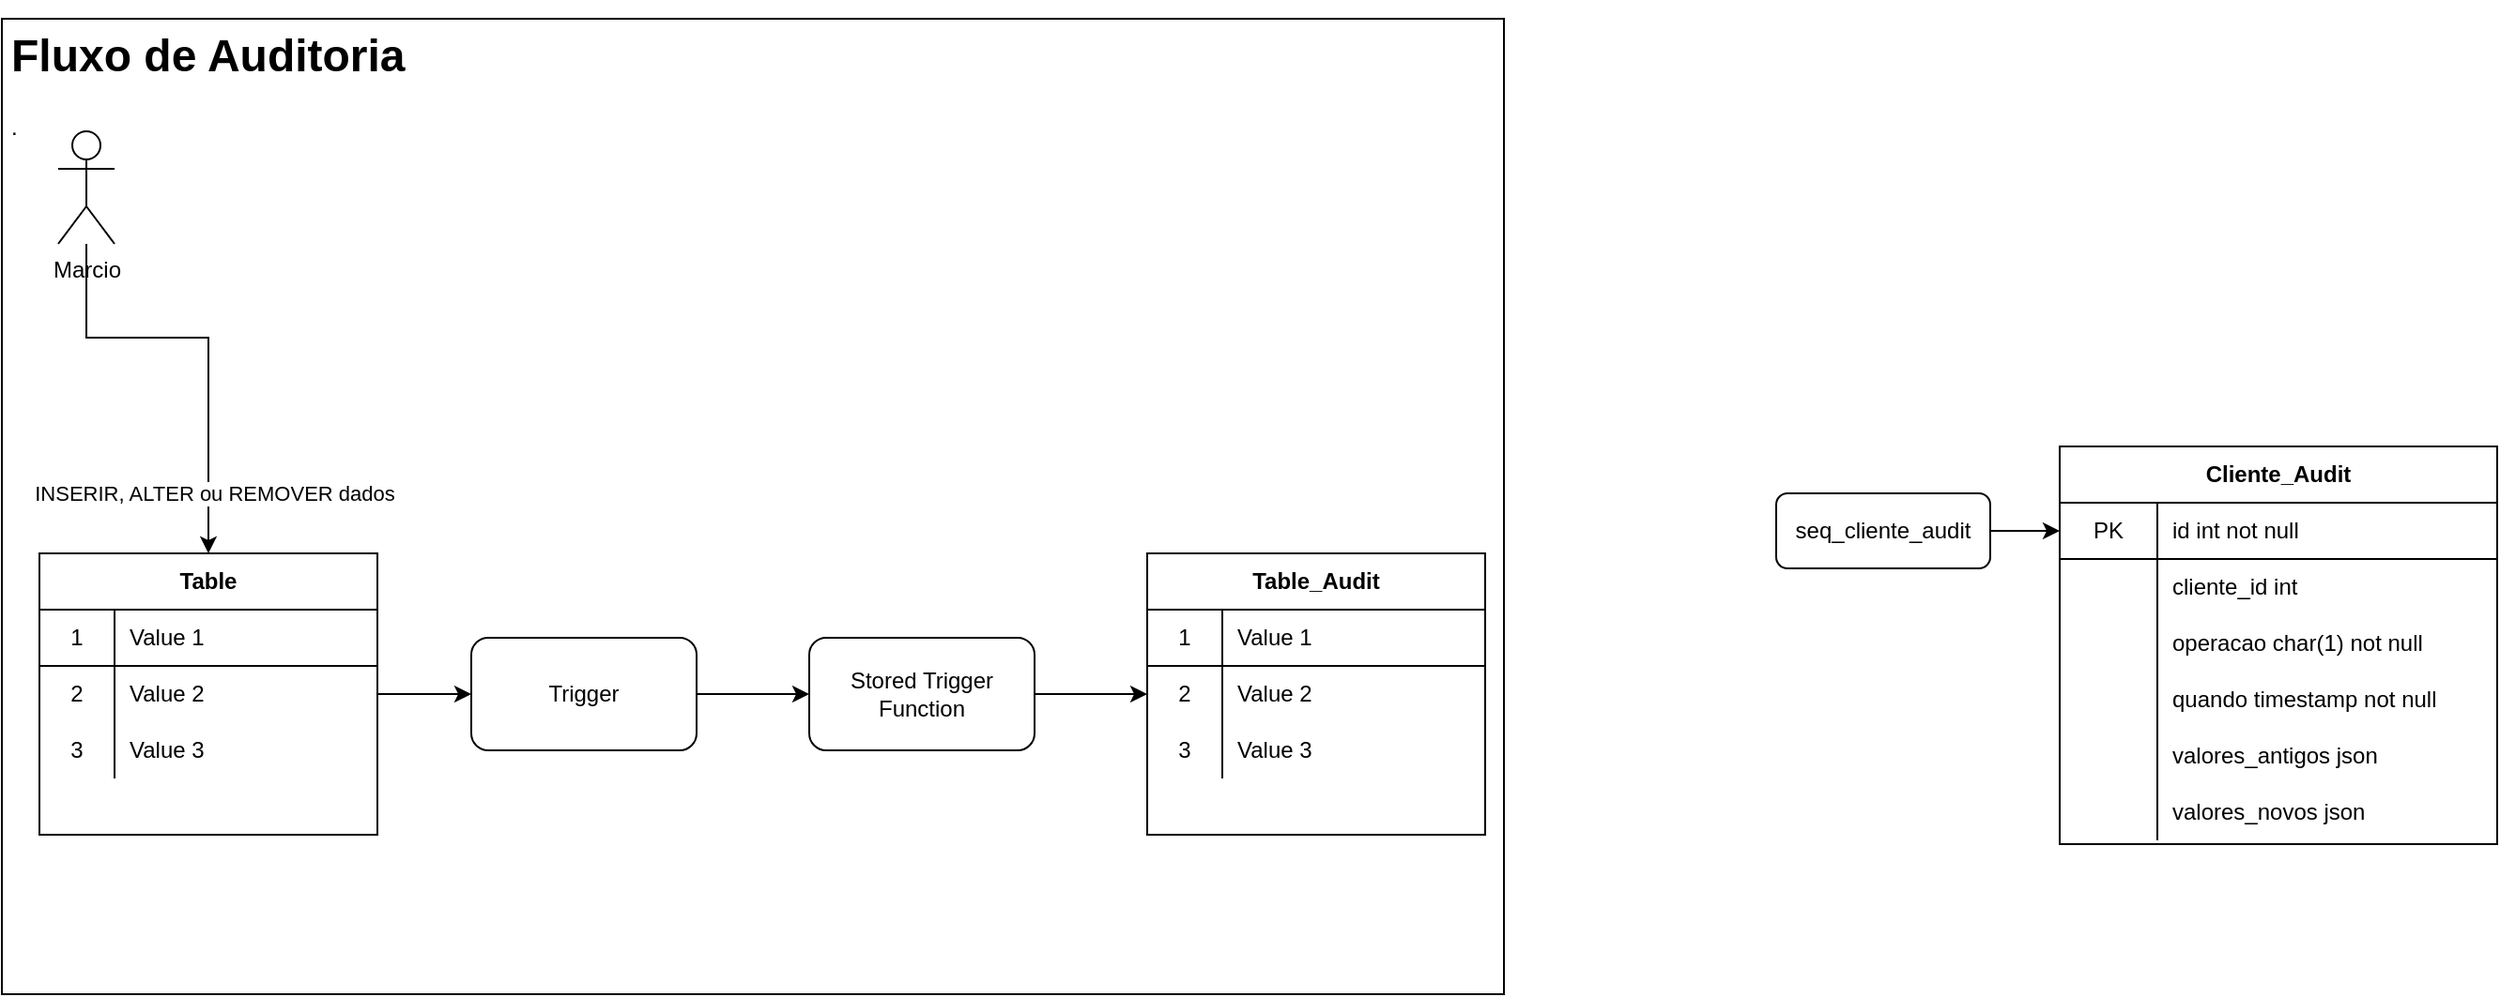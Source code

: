 <mxfile version="13.7.9" type="embed"><diagram id="MXszyEKiuuCdUrT-Yzak" name="Page-1"><mxGraphModel dx="526" dy="292" grid="0" gridSize="10" guides="1" tooltips="1" connect="1" arrows="1" fold="1" page="0" pageScale="1" pageWidth="827" pageHeight="1169" math="0" shadow="0"><root><mxCell id="0"/><mxCell id="1" parent="0"/><mxCell id="41" value="&lt;h1&gt;Fluxo de Auditoria&lt;/h1&gt;&lt;p&gt;.&lt;/p&gt;" style="text;html=1;fillColor=none;spacing=5;spacingTop=-20;whiteSpace=wrap;overflow=hidden;rounded=0;strokeColor=#000000;" vertex="1" parent="1"><mxGeometry x="20" y="20" width="800" height="520" as="geometry"/></mxCell><mxCell id="39" style="edgeStyle=orthogonalEdgeStyle;rounded=0;orthogonalLoop=1;jettySize=auto;html=1;entryX=0;entryY=0.5;entryDx=0;entryDy=0;" edge="1" parent="1" source="22" target="33"><mxGeometry relative="1" as="geometry"/></mxCell><mxCell id="22" value="Trigger" style="rounded=1;whiteSpace=wrap;html=1;" vertex="1" parent="1"><mxGeometry x="270" y="350" width="120" height="60" as="geometry"/></mxCell><mxCell id="40" style="edgeStyle=orthogonalEdgeStyle;rounded=0;orthogonalLoop=1;jettySize=auto;html=1;entryX=0;entryY=0.5;entryDx=0;entryDy=0;" edge="1" parent="1" source="33" target="16"><mxGeometry relative="1" as="geometry"/></mxCell><mxCell id="33" value="Stored Trigger Function" style="rounded=1;whiteSpace=wrap;html=1;" vertex="1" parent="1"><mxGeometry x="450" y="350" width="120" height="60" as="geometry"/></mxCell><mxCell id="35" style="edgeStyle=orthogonalEdgeStyle;rounded=0;orthogonalLoop=1;jettySize=auto;html=1;entryX=0.5;entryY=0;entryDx=0;entryDy=0;" edge="1" parent="1" source="34" target="2"><mxGeometry relative="1" as="geometry"><Array as="points"><mxPoint x="65" y="190"/><mxPoint x="130" y="190"/></Array></mxGeometry></mxCell><mxCell id="37" value="INSERIR, ALTER ou REMOVER dados" style="edgeLabel;html=1;align=center;verticalAlign=middle;resizable=0;points=[];" vertex="1" connectable="0" parent="35"><mxGeometry x="0.147" y="3" relative="1" as="geometry"><mxPoint y="66" as="offset"/></mxGeometry></mxCell><mxCell id="34" value="Marcio" style="shape=umlActor;verticalLabelPosition=bottom;verticalAlign=top;html=1;outlineConnect=0;" vertex="1" parent="1"><mxGeometry x="50" y="80" width="30" height="60" as="geometry"/></mxCell><mxCell id="2" value="Table" style="shape=table;html=1;whiteSpace=wrap;startSize=30;container=1;collapsible=0;childLayout=tableLayout;fixedRows=1;rowLines=0;fontStyle=1;align=center;" vertex="1" parent="1"><mxGeometry x="40" y="305" width="180" height="150" as="geometry"/></mxCell><mxCell id="3" value="" style="shape=partialRectangle;html=1;whiteSpace=wrap;collapsible=0;dropTarget=0;pointerEvents=0;fillColor=none;top=0;left=0;bottom=1;right=0;points=[[0,0.5],[1,0.5]];portConstraint=eastwest;" vertex="1" parent="2"><mxGeometry y="30" width="180" height="30" as="geometry"/></mxCell><mxCell id="4" value="1" style="shape=partialRectangle;html=1;whiteSpace=wrap;connectable=0;fillColor=none;top=0;left=0;bottom=0;right=0;overflow=hidden;" vertex="1" parent="3"><mxGeometry width="40" height="30" as="geometry"/></mxCell><mxCell id="5" value="Value 1" style="shape=partialRectangle;html=1;whiteSpace=wrap;connectable=0;fillColor=none;top=0;left=0;bottom=0;right=0;align=left;spacingLeft=6;overflow=hidden;" vertex="1" parent="3"><mxGeometry x="40" width="140" height="30" as="geometry"/></mxCell><mxCell id="6" value="" style="shape=partialRectangle;html=1;whiteSpace=wrap;collapsible=0;dropTarget=0;pointerEvents=0;fillColor=none;top=0;left=0;bottom=0;right=0;points=[[0,0.5],[1,0.5]];portConstraint=eastwest;" vertex="1" parent="2"><mxGeometry y="60" width="180" height="30" as="geometry"/></mxCell><mxCell id="7" value="2" style="shape=partialRectangle;html=1;whiteSpace=wrap;connectable=0;fillColor=none;top=0;left=0;bottom=0;right=0;overflow=hidden;" vertex="1" parent="6"><mxGeometry width="40" height="30" as="geometry"/></mxCell><mxCell id="8" value="Value 2" style="shape=partialRectangle;html=1;whiteSpace=wrap;connectable=0;fillColor=none;top=0;left=0;bottom=0;right=0;align=left;spacingLeft=6;overflow=hidden;" vertex="1" parent="6"><mxGeometry x="40" width="140" height="30" as="geometry"/></mxCell><mxCell id="9" value="" style="shape=partialRectangle;html=1;whiteSpace=wrap;collapsible=0;dropTarget=0;pointerEvents=0;fillColor=none;top=0;left=0;bottom=0;right=0;points=[[0,0.5],[1,0.5]];portConstraint=eastwest;" vertex="1" parent="2"><mxGeometry y="90" width="180" height="30" as="geometry"/></mxCell><mxCell id="10" value="3" style="shape=partialRectangle;html=1;whiteSpace=wrap;connectable=0;fillColor=none;top=0;left=0;bottom=0;right=0;overflow=hidden;" vertex="1" parent="9"><mxGeometry width="40" height="30" as="geometry"/></mxCell><mxCell id="11" value="Value 3" style="shape=partialRectangle;html=1;whiteSpace=wrap;connectable=0;fillColor=none;top=0;left=0;bottom=0;right=0;align=left;spacingLeft=6;overflow=hidden;" vertex="1" parent="9"><mxGeometry x="40" width="140" height="30" as="geometry"/></mxCell><mxCell id="38" style="rounded=0;orthogonalLoop=1;jettySize=auto;html=1;" edge="1" parent="1" source="6" target="22"><mxGeometry relative="1" as="geometry"/></mxCell><mxCell id="12" value="Table_Audit" style="shape=table;html=1;whiteSpace=wrap;startSize=30;container=1;collapsible=0;childLayout=tableLayout;fixedRows=1;rowLines=0;fontStyle=1;align=center;" vertex="1" parent="1"><mxGeometry x="630" y="305" width="180" height="150" as="geometry"/></mxCell><mxCell id="13" value="" style="shape=partialRectangle;html=1;whiteSpace=wrap;collapsible=0;dropTarget=0;pointerEvents=0;fillColor=none;top=0;left=0;bottom=1;right=0;points=[[0,0.5],[1,0.5]];portConstraint=eastwest;" vertex="1" parent="12"><mxGeometry y="30" width="180" height="30" as="geometry"/></mxCell><mxCell id="14" value="1" style="shape=partialRectangle;html=1;whiteSpace=wrap;connectable=0;fillColor=none;top=0;left=0;bottom=0;right=0;overflow=hidden;" vertex="1" parent="13"><mxGeometry width="40" height="30" as="geometry"/></mxCell><mxCell id="15" value="Value 1" style="shape=partialRectangle;html=1;whiteSpace=wrap;connectable=0;fillColor=none;top=0;left=0;bottom=0;right=0;align=left;spacingLeft=6;overflow=hidden;" vertex="1" parent="13"><mxGeometry x="40" width="140" height="30" as="geometry"/></mxCell><mxCell id="16" value="" style="shape=partialRectangle;html=1;whiteSpace=wrap;collapsible=0;dropTarget=0;pointerEvents=0;fillColor=none;top=0;left=0;bottom=0;right=0;points=[[0,0.5],[1,0.5]];portConstraint=eastwest;" vertex="1" parent="12"><mxGeometry y="60" width="180" height="30" as="geometry"/></mxCell><mxCell id="17" value="2" style="shape=partialRectangle;html=1;whiteSpace=wrap;connectable=0;fillColor=none;top=0;left=0;bottom=0;right=0;overflow=hidden;" vertex="1" parent="16"><mxGeometry width="40" height="30" as="geometry"/></mxCell><mxCell id="18" value="Value 2" style="shape=partialRectangle;html=1;whiteSpace=wrap;connectable=0;fillColor=none;top=0;left=0;bottom=0;right=0;align=left;spacingLeft=6;overflow=hidden;" vertex="1" parent="16"><mxGeometry x="40" width="140" height="30" as="geometry"/></mxCell><mxCell id="19" value="" style="shape=partialRectangle;html=1;whiteSpace=wrap;collapsible=0;dropTarget=0;pointerEvents=0;fillColor=none;top=0;left=0;bottom=0;right=0;points=[[0,0.5],[1,0.5]];portConstraint=eastwest;" vertex="1" parent="12"><mxGeometry y="90" width="180" height="30" as="geometry"/></mxCell><mxCell id="20" value="3" style="shape=partialRectangle;html=1;whiteSpace=wrap;connectable=0;fillColor=none;top=0;left=0;bottom=0;right=0;overflow=hidden;" vertex="1" parent="19"><mxGeometry width="40" height="30" as="geometry"/></mxCell><mxCell id="21" value="Value 3" style="shape=partialRectangle;html=1;whiteSpace=wrap;connectable=0;fillColor=none;top=0;left=0;bottom=0;right=0;align=left;spacingLeft=6;overflow=hidden;" vertex="1" parent="19"><mxGeometry x="40" width="140" height="30" as="geometry"/></mxCell><mxCell id="42" value="Cliente_Audit" style="shape=table;html=1;whiteSpace=wrap;startSize=30;container=1;collapsible=0;childLayout=tableLayout;fixedRows=1;rowLines=0;fontStyle=1;align=center;" vertex="1" parent="1"><mxGeometry x="1116" y="248" width="233" height="212" as="geometry"/></mxCell><mxCell id="43" value="" style="shape=partialRectangle;html=1;whiteSpace=wrap;collapsible=0;dropTarget=0;pointerEvents=0;fillColor=none;top=0;left=0;bottom=1;right=0;points=[[0,0.5],[1,0.5]];portConstraint=eastwest;" vertex="1" parent="42"><mxGeometry y="30" width="233" height="30" as="geometry"/></mxCell><mxCell id="44" value="PK" style="shape=partialRectangle;html=1;whiteSpace=wrap;connectable=0;fillColor=none;top=0;left=0;bottom=0;right=0;overflow=hidden;" vertex="1" parent="43"><mxGeometry width="52" height="30" as="geometry"/></mxCell><mxCell id="45" value="id int not null" style="shape=partialRectangle;html=1;whiteSpace=wrap;connectable=0;fillColor=none;top=0;left=0;bottom=0;right=0;align=left;spacingLeft=6;overflow=hidden;" vertex="1" parent="43"><mxGeometry x="52" width="181" height="30" as="geometry"/></mxCell><mxCell id="46" value="" style="shape=partialRectangle;html=1;whiteSpace=wrap;collapsible=0;dropTarget=0;pointerEvents=0;fillColor=none;top=0;left=0;bottom=0;right=0;points=[[0,0.5],[1,0.5]];portConstraint=eastwest;" vertex="1" parent="42"><mxGeometry y="60" width="233" height="30" as="geometry"/></mxCell><mxCell id="47" value="" style="shape=partialRectangle;html=1;whiteSpace=wrap;connectable=0;fillColor=none;top=0;left=0;bottom=0;right=0;overflow=hidden;" vertex="1" parent="46"><mxGeometry width="52" height="30" as="geometry"/></mxCell><mxCell id="48" value="cliente_id int" style="shape=partialRectangle;html=1;whiteSpace=wrap;connectable=0;fillColor=none;top=0;left=0;bottom=0;right=0;align=left;spacingLeft=6;overflow=hidden;" vertex="1" parent="46"><mxGeometry x="52" width="181" height="30" as="geometry"/></mxCell><mxCell id="49" value="" style="shape=partialRectangle;html=1;whiteSpace=wrap;collapsible=0;dropTarget=0;pointerEvents=0;fillColor=none;top=0;left=0;bottom=0;right=0;points=[[0,0.5],[1,0.5]];portConstraint=eastwest;" vertex="1" parent="42"><mxGeometry y="90" width="233" height="30" as="geometry"/></mxCell><mxCell id="50" value="" style="shape=partialRectangle;html=1;whiteSpace=wrap;connectable=0;fillColor=none;top=0;left=0;bottom=0;right=0;overflow=hidden;" vertex="1" parent="49"><mxGeometry width="52" height="30" as="geometry"/></mxCell><mxCell id="51" value="operacao char(1) not null" style="shape=partialRectangle;html=1;whiteSpace=wrap;connectable=0;fillColor=none;top=0;left=0;bottom=0;right=0;align=left;spacingLeft=6;overflow=hidden;" vertex="1" parent="49"><mxGeometry x="52" width="181" height="30" as="geometry"/></mxCell><mxCell id="52" value="" style="shape=partialRectangle;html=1;whiteSpace=wrap;collapsible=0;dropTarget=0;pointerEvents=0;fillColor=none;top=0;left=0;bottom=0;right=0;points=[[0,0.5],[1,0.5]];portConstraint=eastwest;" vertex="1" parent="42"><mxGeometry y="120" width="233" height="30" as="geometry"/></mxCell><mxCell id="53" value="" style="shape=partialRectangle;html=1;whiteSpace=wrap;connectable=0;fillColor=none;top=0;left=0;bottom=0;right=0;overflow=hidden;" vertex="1" parent="52"><mxGeometry width="52" height="30" as="geometry"/></mxCell><mxCell id="54" value="quando timestamp not null" style="shape=partialRectangle;html=1;whiteSpace=wrap;connectable=0;fillColor=none;top=0;left=0;bottom=0;right=0;align=left;spacingLeft=6;overflow=hidden;" vertex="1" parent="52"><mxGeometry x="52" width="181" height="30" as="geometry"/></mxCell><mxCell id="55" value="" style="shape=partialRectangle;html=1;whiteSpace=wrap;collapsible=0;dropTarget=0;pointerEvents=0;fillColor=none;top=0;left=0;bottom=0;right=0;points=[[0,0.5],[1,0.5]];portConstraint=eastwest;" vertex="1" parent="42"><mxGeometry y="150" width="233" height="30" as="geometry"/></mxCell><mxCell id="56" value="" style="shape=partialRectangle;html=1;whiteSpace=wrap;connectable=0;fillColor=none;top=0;left=0;bottom=0;right=0;overflow=hidden;" vertex="1" parent="55"><mxGeometry width="52" height="30" as="geometry"/></mxCell><mxCell id="57" value="valores_antigos json&amp;nbsp;" style="shape=partialRectangle;html=1;whiteSpace=wrap;connectable=0;fillColor=none;top=0;left=0;bottom=0;right=0;align=left;spacingLeft=6;overflow=hidden;" vertex="1" parent="55"><mxGeometry x="52" width="181" height="30" as="geometry"/></mxCell><mxCell id="58" value="" style="shape=partialRectangle;html=1;whiteSpace=wrap;collapsible=0;dropTarget=0;pointerEvents=0;fillColor=none;top=0;left=0;bottom=0;right=0;points=[[0,0.5],[1,0.5]];portConstraint=eastwest;" vertex="1" parent="42"><mxGeometry y="180" width="233" height="30" as="geometry"/></mxCell><mxCell id="59" value="" style="shape=partialRectangle;html=1;whiteSpace=wrap;connectable=0;fillColor=none;top=0;left=0;bottom=0;right=0;overflow=hidden;" vertex="1" parent="58"><mxGeometry width="52" height="30" as="geometry"/></mxCell><mxCell id="60" value="valores_novos json&amp;nbsp;" style="shape=partialRectangle;html=1;whiteSpace=wrap;connectable=0;fillColor=none;top=0;left=0;bottom=0;right=0;align=left;spacingLeft=6;overflow=hidden;" vertex="1" parent="58"><mxGeometry x="52" width="181" height="30" as="geometry"/></mxCell><mxCell id="62" style="edgeStyle=none;rounded=0;orthogonalLoop=1;jettySize=auto;html=1;" edge="1" parent="1" source="61" target="43"><mxGeometry relative="1" as="geometry"/></mxCell><mxCell id="61" value="seq_cliente_audit" style="rounded=1;whiteSpace=wrap;html=1;strokeColor=#000000;" vertex="1" parent="1"><mxGeometry x="965" y="273" width="114" height="40" as="geometry"/></mxCell></root></mxGraphModel></diagram></mxfile>